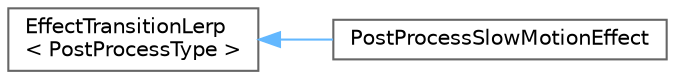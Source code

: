 digraph "Graphical Class Hierarchy"
{
 // LATEX_PDF_SIZE
  bgcolor="transparent";
  edge [fontname=Helvetica,fontsize=10,labelfontname=Helvetica,labelfontsize=10];
  node [fontname=Helvetica,fontsize=10,shape=box,height=0.2,width=0.4];
  rankdir="LR";
  Node0 [label="EffectTransitionLerp\l\< PostProcessType \>",height=0.2,width=0.4,color="grey40", fillcolor="white", style="filled",URL="$class_effect_transition_lerp.html",tooltip=" "];
  Node0 -> Node1 [dir="back",color="steelblue1",style="solid"];
  Node1 [label="PostProcessSlowMotionEffect",height=0.2,width=0.4,color="grey40", fillcolor="white", style="filled",URL="$class_post_process_slow_motion_effect.html",tooltip=" "];
}
